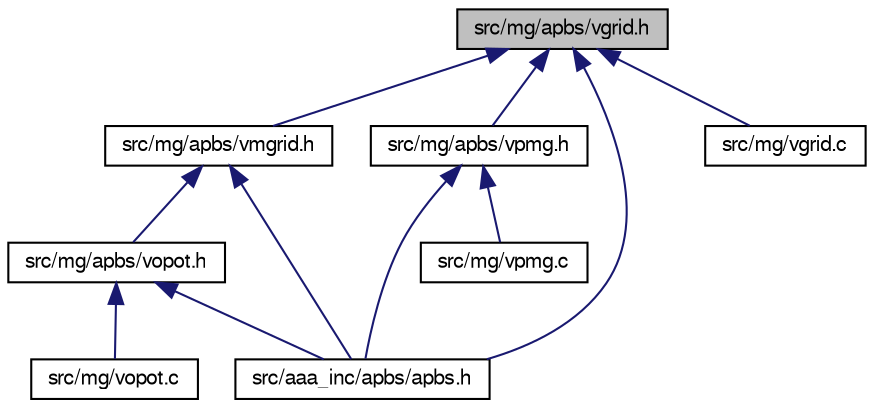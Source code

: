 digraph "src/mg/apbs/vgrid.h"
{
  edge [fontname="FreeSans",fontsize="10",labelfontname="FreeSans",labelfontsize="10"];
  node [fontname="FreeSans",fontsize="10",shape=record];
  Node1 [label="src/mg/apbs/vgrid.h",height=0.2,width=0.4,color="black", fillcolor="grey75", style="filled" fontcolor="black"];
  Node1 -> Node2 [dir="back",color="midnightblue",fontsize="10",style="solid",fontname="FreeSans"];
  Node2 [label="src/aaa_inc/apbs/apbs.h",height=0.2,width=0.4,color="black", fillcolor="white", style="filled",URL="$apbs_8h.html",tooltip="Top-level header for APBS."];
  Node1 -> Node3 [dir="back",color="midnightblue",fontsize="10",style="solid",fontname="FreeSans"];
  Node3 [label="src/mg/apbs/vmgrid.h",height=0.2,width=0.4,color="black", fillcolor="white", style="filled",URL="$vmgrid_8h.html",tooltip="Multiresolution oracle for Cartesian mesh data."];
  Node3 -> Node2 [dir="back",color="midnightblue",fontsize="10",style="solid",fontname="FreeSans"];
  Node3 -> Node4 [dir="back",color="midnightblue",fontsize="10",style="solid",fontname="FreeSans"];
  Node4 [label="src/mg/apbs/vopot.h",height=0.2,width=0.4,color="black", fillcolor="white", style="filled",URL="$vopot_8h.html",tooltip="Potential oracle for Cartesian mesh data."];
  Node4 -> Node2 [dir="back",color="midnightblue",fontsize="10",style="solid",fontname="FreeSans"];
  Node4 -> Node5 [dir="back",color="midnightblue",fontsize="10",style="solid",fontname="FreeSans"];
  Node5 [label="src/mg/vopot.c",height=0.2,width=0.4,color="black", fillcolor="white", style="filled",URL="$vopot_8c.html",tooltip="Class Vopot methods."];
  Node1 -> Node6 [dir="back",color="midnightblue",fontsize="10",style="solid",fontname="FreeSans"];
  Node6 [label="src/mg/apbs/vpmg.h",height=0.2,width=0.4,color="black", fillcolor="white", style="filled",URL="$vpmg_8h.html",tooltip="Contains declarations for class Vpmg."];
  Node6 -> Node2 [dir="back",color="midnightblue",fontsize="10",style="solid",fontname="FreeSans"];
  Node6 -> Node7 [dir="back",color="midnightblue",fontsize="10",style="solid",fontname="FreeSans"];
  Node7 [label="src/mg/vpmg.c",height=0.2,width=0.4,color="black", fillcolor="white", style="filled",URL="$vpmg_8c.html",tooltip="Class Vpmg methods."];
  Node1 -> Node8 [dir="back",color="midnightblue",fontsize="10",style="solid",fontname="FreeSans"];
  Node8 [label="src/mg/vgrid.c",height=0.2,width=0.4,color="black", fillcolor="white", style="filled",URL="$vgrid_8c.html",tooltip="Class Vgrid methods."];
}
